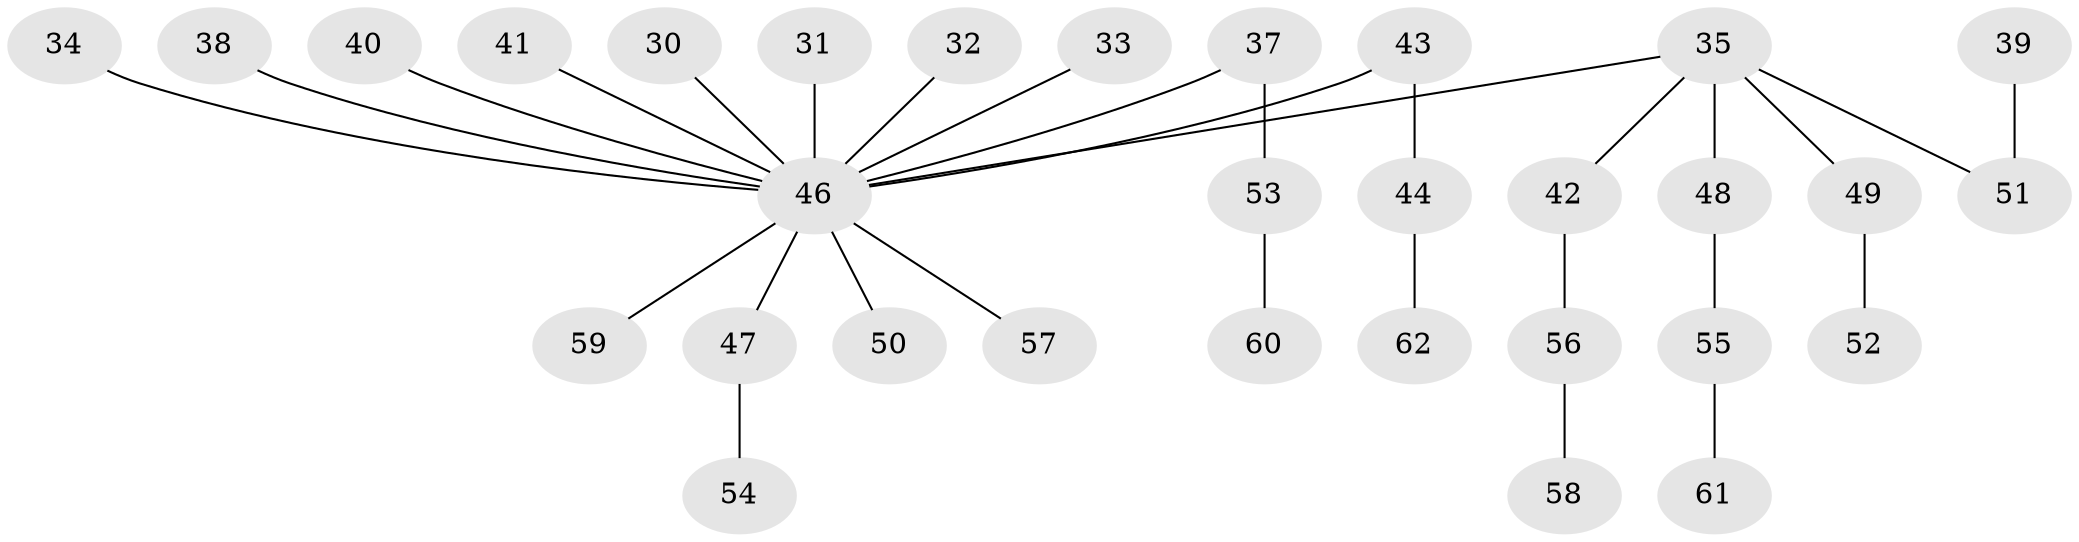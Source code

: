 // original degree distribution, {3: 0.11290322580645161, 5: 0.04838709677419355, 2: 0.3225806451612903, 7: 0.016129032258064516, 6: 0.016129032258064516, 1: 0.46774193548387094, 4: 0.016129032258064516}
// Generated by graph-tools (version 1.1) at 2025/53/03/09/25 04:53:57]
// undirected, 31 vertices, 30 edges
graph export_dot {
graph [start="1"]
  node [color=gray90,style=filled];
  30;
  31;
  32;
  33;
  34;
  35 [super="+11"];
  37;
  38;
  39;
  40;
  41 [super="+12"];
  42 [super="+18"];
  43 [super="+21"];
  44;
  46 [super="+6+10+17+16+23+28+24+29"];
  47;
  48 [super="+45"];
  49;
  50;
  51 [super="+27"];
  52;
  53;
  54;
  55;
  56;
  57;
  58;
  59;
  60;
  61;
  62;
  30 -- 46;
  31 -- 46;
  32 -- 46;
  33 -- 46;
  34 -- 46;
  35 -- 49;
  35 -- 46;
  35 -- 51;
  35 -- 42;
  35 -- 48;
  37 -- 53;
  37 -- 46;
  38 -- 46;
  39 -- 51;
  40 -- 46;
  41 -- 46;
  42 -- 56;
  43 -- 44;
  43 -- 46;
  44 -- 62;
  46 -- 47;
  46 -- 50;
  46 -- 57;
  46 -- 59;
  47 -- 54;
  48 -- 55;
  49 -- 52;
  53 -- 60;
  55 -- 61;
  56 -- 58;
}
